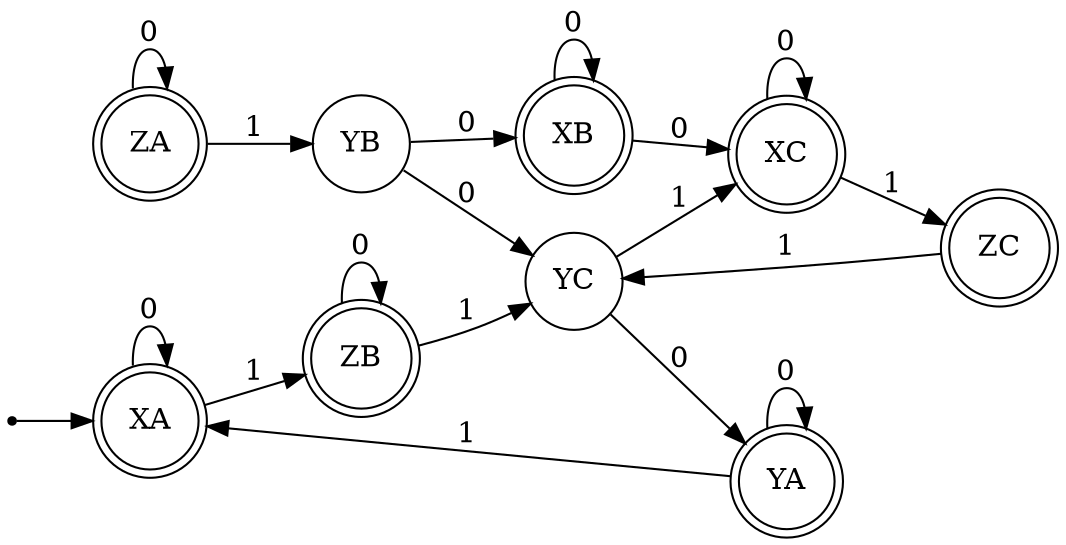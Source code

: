digraph union {
	rankdir=LR size="8,5"
	node [shape=doublecircle]
	XA
	XB
	XC
	YA
	ZA
	ZB
	ZC
	node [shape=circle]
	YB
	YC
	node [shape=point]
	init -> XA [label=""]
	XA -> XA [label=0]
	XA -> ZB [label=1]
	XB -> XB [label=0]
	XB -> XC [label=0]
	XC -> XC [label=0]
	XC -> ZC [label=1]
	ZA -> ZA [label=0]
	ZA -> YB [label=1]
	YB -> XB [label=0]
	YB -> YC [label=0]
	YC -> XC [label=1]
	YC -> YA [label=0]
	YA -> YA [label=0]
	YA -> XA [label=1]
	ZB -> ZB [label=0]
	ZB -> YC [label=1]
	ZC -> YC [label=1]
}
